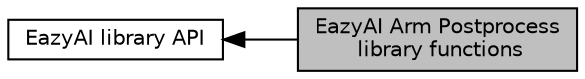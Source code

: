 digraph "EazyAI Arm Postprocess library functions"
{
  bgcolor="transparent";
  edge [fontname="Helvetica",fontsize="10",labelfontname="Helvetica",labelfontsize="10"];
  node [fontname="Helvetica",fontsize="10",shape=box];
  rankdir=LR;
  Node2 [label="EazyAI library API",height=0.2,width=0.4,color="black",URL="$db/dd5/group__eazyai-api.html",tooltip="EazyAI library API."];
  Node1 [label="EazyAI Arm Postprocess\l library functions",height=0.2,width=0.4,color="black", fillcolor="grey75", style="filled", fontcolor="black",tooltip="EazyAI Arm Postprocess API details, in file nn_arm.h."];
  Node2->Node1 [shape=plaintext, dir="back", style="solid"];
}
